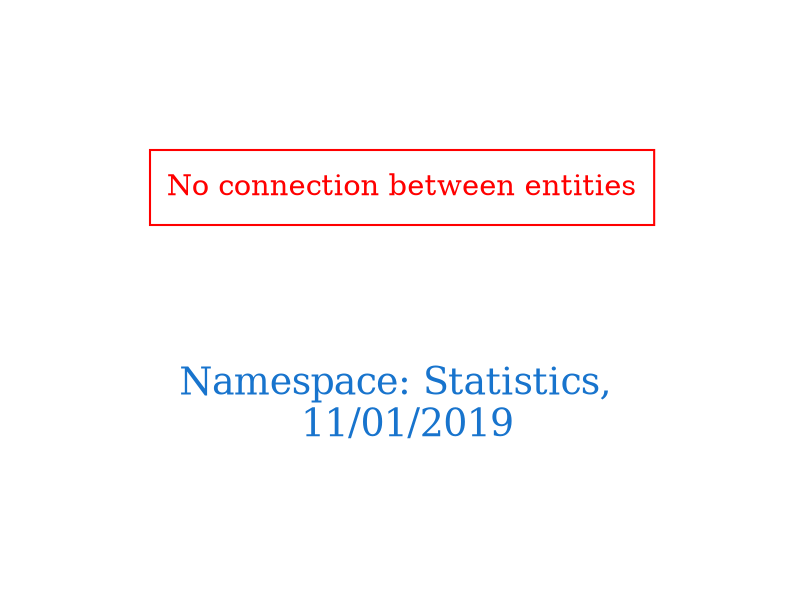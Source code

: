 digraph OGIT_ontology {
 graph [ rankdir= LR,pad=1 
fontsize = 18,
fontcolor= dodgerblue3,label = "\n\n\nNamespace: Statistics, \n 11/01/2019"];
node[shape=polygon];
edge [  color="gray81"];

"No connection between entities" [fontcolor = "red",color="red", shape="polygon"]
}
